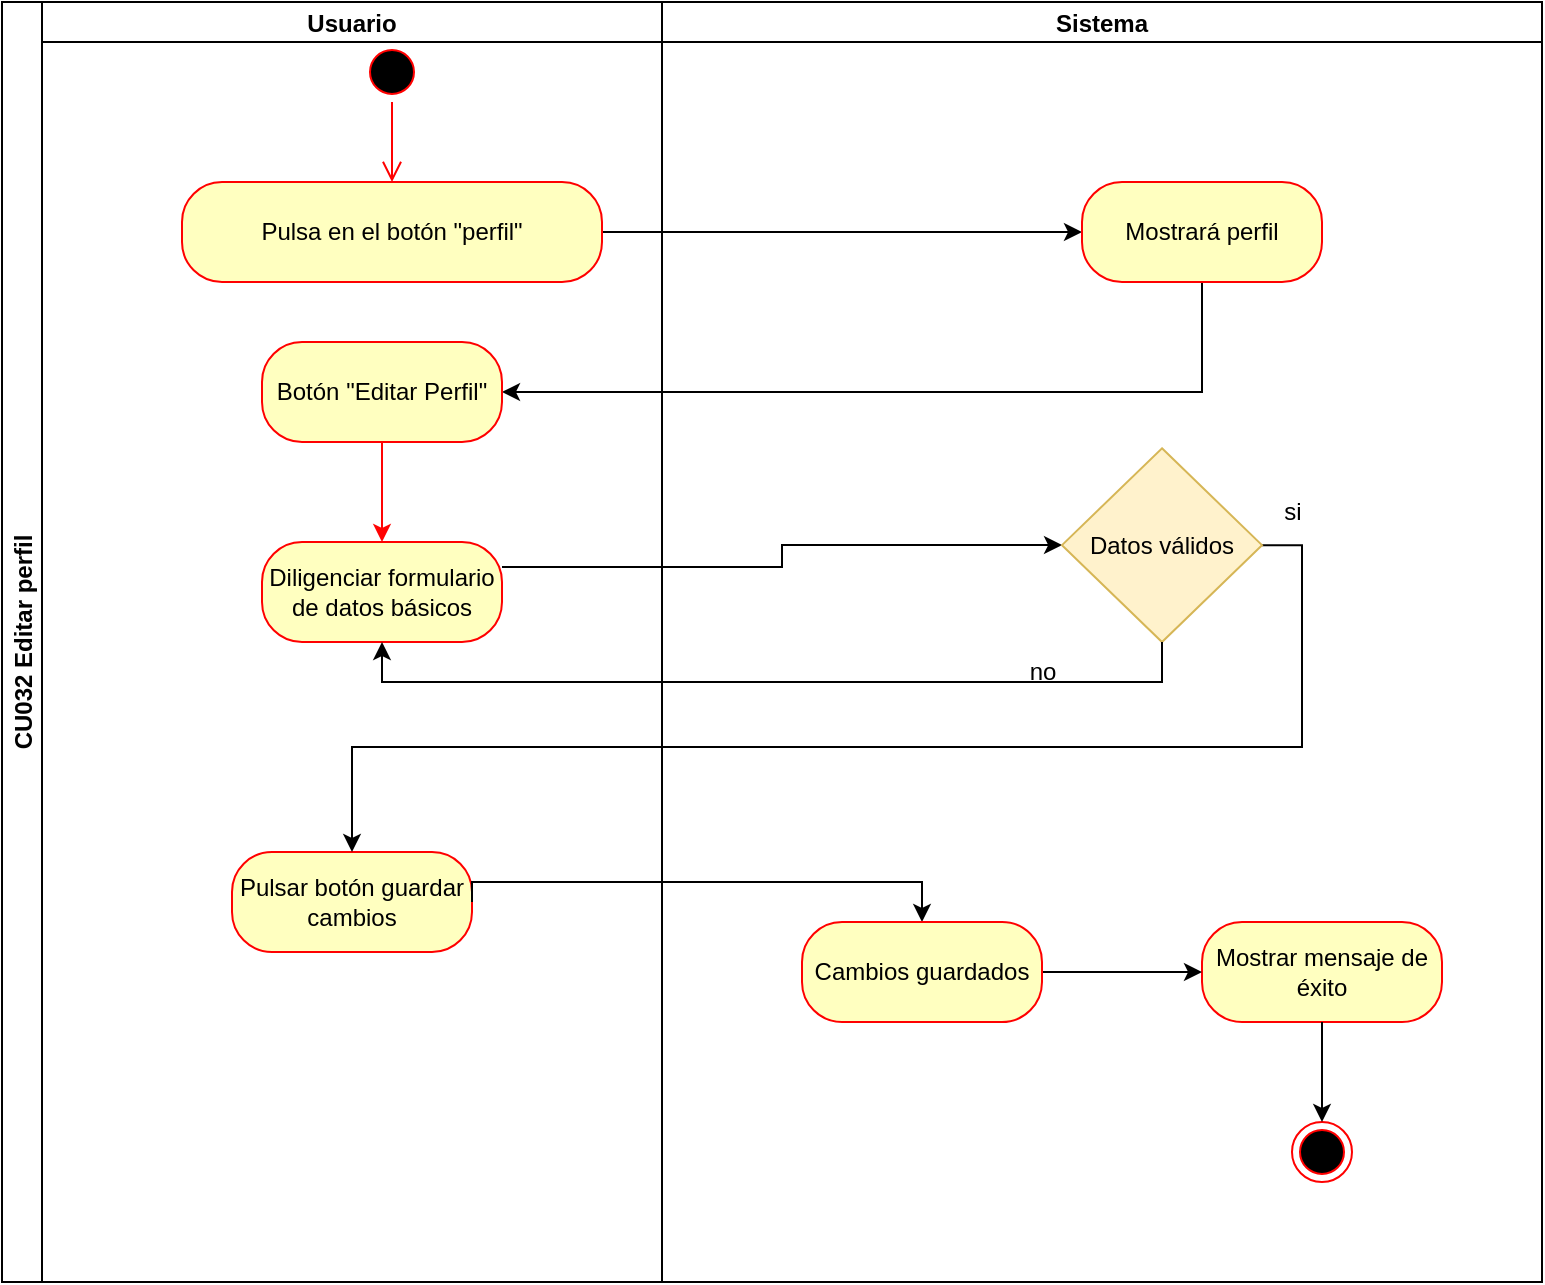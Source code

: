 <mxfile version="27.1.6">
  <diagram name="Página-1" id="iH9y3E0Ns_T5PWovPtTr">
    <mxGraphModel grid="1" page="1" gridSize="10" guides="1" tooltips="1" connect="1" arrows="1" fold="1" pageScale="1" pageWidth="827" pageHeight="1169" math="0" shadow="0">
      <root>
        <mxCell id="0" />
        <mxCell id="1" parent="0" />
        <mxCell id="O8Y24LyveywIpgCJoZ8Z-1" value="CU032 Editar perfil" style="swimlane;childLayout=stackLayout;resizeParent=1;resizeParentMax=0;startSize=20;horizontal=0;horizontalStack=1;" vertex="1" parent="1">
          <mxGeometry x="230" y="160" width="770" height="640" as="geometry">
            <mxRectangle x="200" y="80" width="40" height="50" as="alternateBounds" />
          </mxGeometry>
        </mxCell>
        <mxCell id="O8Y24LyveywIpgCJoZ8Z-47" style="edgeStyle=orthogonalEdgeStyle;rounded=0;orthogonalLoop=1;jettySize=auto;html=1;exitX=1;exitY=0.5;exitDx=0;exitDy=0;" edge="1" parent="O8Y24LyveywIpgCJoZ8Z-1" source="O8Y24LyveywIpgCJoZ8Z-18" target="O8Y24LyveywIpgCJoZ8Z-26">
          <mxGeometry relative="1" as="geometry" />
        </mxCell>
        <mxCell id="O8Y24LyveywIpgCJoZ8Z-48" style="edgeStyle=orthogonalEdgeStyle;rounded=0;orthogonalLoop=1;jettySize=auto;html=1;exitX=0.5;exitY=1;exitDx=0;exitDy=0;entryX=1;entryY=0.5;entryDx=0;entryDy=0;" edge="1" parent="O8Y24LyveywIpgCJoZ8Z-1" source="O8Y24LyveywIpgCJoZ8Z-26" target="O8Y24LyveywIpgCJoZ8Z-7">
          <mxGeometry relative="1" as="geometry" />
        </mxCell>
        <mxCell id="O8Y24LyveywIpgCJoZ8Z-4" value="Usuario" style="swimlane;startSize=20;" vertex="1" parent="O8Y24LyveywIpgCJoZ8Z-1">
          <mxGeometry x="20" width="310" height="640" as="geometry" />
        </mxCell>
        <mxCell id="O8Y24LyveywIpgCJoZ8Z-5" value="" style="ellipse;html=1;shape=startState;fillColor=#000000;strokeColor=#ff0000;fillStyle=auto;" vertex="1" parent="O8Y24LyveywIpgCJoZ8Z-4">
          <mxGeometry x="160" y="20" width="30" height="30" as="geometry" />
        </mxCell>
        <mxCell id="O8Y24LyveywIpgCJoZ8Z-18" value="Pulsa en el botón &quot;perfil&quot;" style="rounded=1;whiteSpace=wrap;html=1;arcSize=40;fontColor=#000000;fillColor=#ffffc0;strokeColor=#ff0000;" vertex="1" parent="O8Y24LyveywIpgCJoZ8Z-4">
          <mxGeometry x="70" y="90" width="210" height="50" as="geometry" />
        </mxCell>
        <mxCell id="O8Y24LyveywIpgCJoZ8Z-2" value="" style="edgeStyle=orthogonalEdgeStyle;html=1;verticalAlign=bottom;endArrow=open;endSize=8;strokeColor=#ff0000;rounded=0;entryX=0.5;entryY=0;entryDx=0;entryDy=0;" edge="1" parent="O8Y24LyveywIpgCJoZ8Z-4" source="O8Y24LyveywIpgCJoZ8Z-5" target="O8Y24LyveywIpgCJoZ8Z-18">
          <mxGeometry relative="1" as="geometry">
            <mxPoint x="60" y="100" as="targetPoint" />
          </mxGeometry>
        </mxCell>
        <mxCell id="O8Y24LyveywIpgCJoZ8Z-7" value="Botón &quot;Editar Perfil&quot;" style="rounded=1;whiteSpace=wrap;html=1;arcSize=40;fontColor=#000000;fillColor=#ffffc0;strokeColor=#ff0000;" vertex="1" parent="O8Y24LyveywIpgCJoZ8Z-4">
          <mxGeometry x="110" y="170" width="120" height="50" as="geometry" />
        </mxCell>
        <mxCell id="O8Y24LyveywIpgCJoZ8Z-6" style="edgeStyle=orthogonalEdgeStyle;rounded=0;orthogonalLoop=1;jettySize=auto;html=1;exitX=0.5;exitY=1;exitDx=0;exitDy=0;entryX=0.5;entryY=0;entryDx=0;entryDy=0;strokeColor=#FF0303;" edge="1" parent="O8Y24LyveywIpgCJoZ8Z-4" source="O8Y24LyveywIpgCJoZ8Z-7">
          <mxGeometry relative="1" as="geometry">
            <mxPoint x="170.0" y="270" as="targetPoint" />
          </mxGeometry>
        </mxCell>
        <mxCell id="O8Y24LyveywIpgCJoZ8Z-136" value="Pulsar botón guardar cambios" style="rounded=1;whiteSpace=wrap;html=1;arcSize=40;fontColor=#000000;fillColor=#ffffc0;strokeColor=#ff0000;" vertex="1" parent="O8Y24LyveywIpgCJoZ8Z-4">
          <mxGeometry x="95" y="425" width="120" height="50" as="geometry" />
        </mxCell>
        <mxCell id="O8Y24LyveywIpgCJoZ8Z-149" value="Diligenciar formulario de datos básicos" style="rounded=1;whiteSpace=wrap;html=1;arcSize=40;fontColor=#000000;fillColor=#ffffc0;strokeColor=#ff0000;" vertex="1" parent="O8Y24LyveywIpgCJoZ8Z-4">
          <mxGeometry x="110" y="270" width="120" height="50" as="geometry" />
        </mxCell>
        <mxCell id="O8Y24LyveywIpgCJoZ8Z-132" style="edgeStyle=orthogonalEdgeStyle;rounded=0;orthogonalLoop=1;jettySize=auto;html=1;exitX=1;exitY=0.25;exitDx=0;exitDy=0;" edge="1" parent="O8Y24LyveywIpgCJoZ8Z-1" source="O8Y24LyveywIpgCJoZ8Z-149" target="O8Y24LyveywIpgCJoZ8Z-133">
          <mxGeometry relative="1" as="geometry">
            <mxPoint x="460.0" y="273.143" as="targetPoint" />
            <mxPoint x="300.0" y="272.5" as="sourcePoint" />
          </mxGeometry>
        </mxCell>
        <mxCell id="O8Y24LyveywIpgCJoZ8Z-139" style="edgeStyle=orthogonalEdgeStyle;rounded=0;orthogonalLoop=1;jettySize=auto;html=1;exitX=1;exitY=0.5;exitDx=0;exitDy=0;entryX=0.5;entryY=0;entryDx=0;entryDy=0;" edge="1" parent="O8Y24LyveywIpgCJoZ8Z-1" source="O8Y24LyveywIpgCJoZ8Z-133" target="O8Y24LyveywIpgCJoZ8Z-136">
          <mxGeometry relative="1" as="geometry" />
        </mxCell>
        <mxCell id="O8Y24LyveywIpgCJoZ8Z-145" style="edgeStyle=orthogonalEdgeStyle;rounded=0;orthogonalLoop=1;jettySize=auto;html=1;exitX=1;exitY=0.5;exitDx=0;exitDy=0;entryX=0.5;entryY=0;entryDx=0;entryDy=0;" edge="1" parent="O8Y24LyveywIpgCJoZ8Z-1" source="O8Y24LyveywIpgCJoZ8Z-136" target="O8Y24LyveywIpgCJoZ8Z-153">
          <mxGeometry relative="1" as="geometry">
            <mxPoint x="370.0" y="438.43" as="targetPoint" />
            <Array as="points">
              <mxPoint x="235" y="440" />
              <mxPoint x="460" y="440" />
            </Array>
          </mxGeometry>
        </mxCell>
        <mxCell id="O8Y24LyveywIpgCJoZ8Z-17" value="Sistema" style="swimlane;startSize=20;" vertex="1" parent="O8Y24LyveywIpgCJoZ8Z-1">
          <mxGeometry x="330" width="440" height="640" as="geometry" />
        </mxCell>
        <mxCell id="O8Y24LyveywIpgCJoZ8Z-19" value="" style="ellipse;html=1;shape=endState;fillColor=#000000;strokeColor=#ff0000;" vertex="1" parent="O8Y24LyveywIpgCJoZ8Z-17">
          <mxGeometry x="315" y="560" width="30" height="30" as="geometry" />
        </mxCell>
        <mxCell id="O8Y24LyveywIpgCJoZ8Z-20" style="edgeStyle=orthogonalEdgeStyle;rounded=0;orthogonalLoop=1;jettySize=auto;html=1;exitX=0.5;exitY=1;exitDx=0;exitDy=0;" edge="1" parent="O8Y24LyveywIpgCJoZ8Z-17">
          <mxGeometry relative="1" as="geometry">
            <mxPoint x="86" y="360" as="sourcePoint" />
            <mxPoint x="86" y="360" as="targetPoint" />
          </mxGeometry>
        </mxCell>
        <mxCell id="O8Y24LyveywIpgCJoZ8Z-26" value="Mostrará perfil" style="rounded=1;whiteSpace=wrap;html=1;arcSize=40;fontColor=#000000;fillColor=#ffffc0;strokeColor=#ff0000;" vertex="1" parent="O8Y24LyveywIpgCJoZ8Z-17">
          <mxGeometry x="210" y="90" width="120" height="50" as="geometry" />
        </mxCell>
        <mxCell id="O8Y24LyveywIpgCJoZ8Z-133" value="Datos válidos" style="rhombus;whiteSpace=wrap;html=1;fillColor=#fff2cc;strokeColor=#d6b656;" vertex="1" parent="O8Y24LyveywIpgCJoZ8Z-17">
          <mxGeometry x="200" y="223.14" width="100" height="96.86" as="geometry" />
        </mxCell>
        <mxCell id="O8Y24LyveywIpgCJoZ8Z-135" value="si" style="text;html=1;align=center;verticalAlign=middle;resizable=0;points=[];autosize=1;strokeColor=none;fillColor=none;" vertex="1" parent="O8Y24LyveywIpgCJoZ8Z-17">
          <mxGeometry x="300" y="240" width="30" height="30" as="geometry" />
        </mxCell>
        <mxCell id="O8Y24LyveywIpgCJoZ8Z-140" value="Mostrar mensaje de éxito" style="rounded=1;whiteSpace=wrap;html=1;arcSize=40;fontColor=#000000;fillColor=#ffffc0;strokeColor=#ff0000;" vertex="1" parent="O8Y24LyveywIpgCJoZ8Z-17">
          <mxGeometry x="270" y="460" width="120" height="50" as="geometry" />
        </mxCell>
        <mxCell id="O8Y24LyveywIpgCJoZ8Z-142" style="edgeStyle=orthogonalEdgeStyle;rounded=0;orthogonalLoop=1;jettySize=auto;html=1;exitX=0.5;exitY=1;exitDx=0;exitDy=0;entryX=0.5;entryY=0;entryDx=0;entryDy=0;" edge="1" parent="O8Y24LyveywIpgCJoZ8Z-17" source="O8Y24LyveywIpgCJoZ8Z-140" target="O8Y24LyveywIpgCJoZ8Z-19">
          <mxGeometry relative="1" as="geometry" />
        </mxCell>
        <mxCell id="O8Y24LyveywIpgCJoZ8Z-152" value="no" style="text;html=1;align=center;verticalAlign=middle;resizable=0;points=[];autosize=1;strokeColor=none;fillColor=none;" vertex="1" parent="O8Y24LyveywIpgCJoZ8Z-17">
          <mxGeometry x="170" y="320" width="40" height="30" as="geometry" />
        </mxCell>
        <mxCell id="O8Y24LyveywIpgCJoZ8Z-155" style="edgeStyle=orthogonalEdgeStyle;rounded=0;orthogonalLoop=1;jettySize=auto;html=1;exitX=1;exitY=0.5;exitDx=0;exitDy=0;entryX=0;entryY=0.5;entryDx=0;entryDy=0;" edge="1" parent="O8Y24LyveywIpgCJoZ8Z-17" source="O8Y24LyveywIpgCJoZ8Z-153" target="O8Y24LyveywIpgCJoZ8Z-140">
          <mxGeometry relative="1" as="geometry" />
        </mxCell>
        <mxCell id="O8Y24LyveywIpgCJoZ8Z-153" value="Cambios guardados" style="rounded=1;whiteSpace=wrap;html=1;arcSize=40;fontColor=#000000;fillColor=#ffffc0;strokeColor=#ff0000;" vertex="1" parent="O8Y24LyveywIpgCJoZ8Z-17">
          <mxGeometry x="70" y="460" width="120" height="50" as="geometry" />
        </mxCell>
        <mxCell id="O8Y24LyveywIpgCJoZ8Z-151" style="edgeStyle=orthogonalEdgeStyle;rounded=0;orthogonalLoop=1;jettySize=auto;html=1;exitX=0.5;exitY=1;exitDx=0;exitDy=0;entryX=0.5;entryY=1;entryDx=0;entryDy=0;" edge="1" parent="O8Y24LyveywIpgCJoZ8Z-1" source="O8Y24LyveywIpgCJoZ8Z-133" target="O8Y24LyveywIpgCJoZ8Z-149">
          <mxGeometry relative="1" as="geometry" />
        </mxCell>
      </root>
    </mxGraphModel>
  </diagram>
</mxfile>
